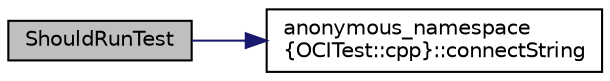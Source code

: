 digraph "ShouldRunTest"
{
  edge [fontname="Helvetica",fontsize="10",labelfontname="Helvetica",labelfontsize="10"];
  node [fontname="Helvetica",fontsize="10",shape=record];
  rankdir="LR";
  Node1 [label="ShouldRunTest",height=0.2,width=0.4,color="black", fillcolor="grey75", style="filled", fontcolor="black"];
  Node1 -> Node2 [color="midnightblue",fontsize="10",style="solid",fontname="Helvetica"];
  Node2 [label="anonymous_namespace\l\{OCITest::cpp\}::connectString",height=0.2,width=0.4,color="black", fillcolor="white", style="filled",URL="$namespaceanonymous__namespace_02OCITest_8cpp_03.html#a16b0d908e41f34b0693fc46ce9c44aef"];
}
